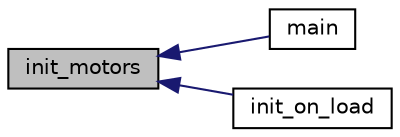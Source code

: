 digraph "init_motors"
{
  edge [fontname="Helvetica",fontsize="10",labelfontname="Helvetica",labelfontsize="10"];
  node [fontname="Helvetica",fontsize="10",shape=record];
  rankdir="LR";
  Node1 [label="init_motors",height=0.2,width=0.4,color="black", fillcolor="grey75", style="filled" fontcolor="black"];
  Node1 -> Node2 [dir="back",color="midnightblue",fontsize="10",style="solid",fontname="Helvetica"];
  Node2 [label="main",height=0.2,width=0.4,color="black", fillcolor="white", style="filled",URL="$1meter_8c.html#acdef7a1fd863a6d3770c1268cb06add3"];
  Node1 -> Node3 [dir="back",color="midnightblue",fontsize="10",style="solid",fontname="Helvetica"];
  Node3 [label="init_on_load",height=0.2,width=0.4,color="black", fillcolor="white", style="filled",URL="$lib__rw10_8c.html#a2284a454776748e677a7eda5d64ef0fe"];
}
